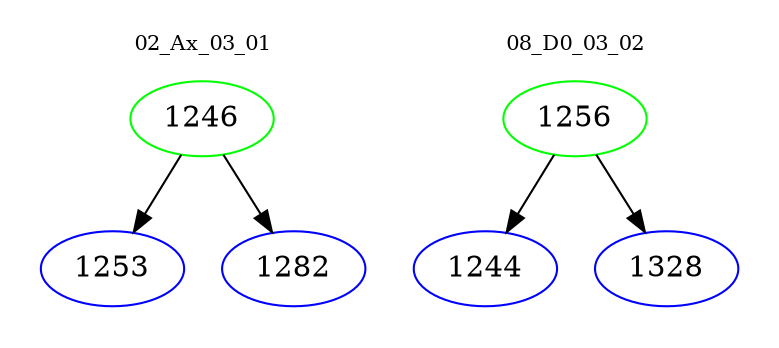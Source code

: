 digraph{
subgraph cluster_0 {
color = white
label = "02_Ax_03_01";
fontsize=10;
T0_1246 [label="1246", color="green"]
T0_1246 -> T0_1253 [color="black"]
T0_1253 [label="1253", color="blue"]
T0_1246 -> T0_1282 [color="black"]
T0_1282 [label="1282", color="blue"]
}
subgraph cluster_1 {
color = white
label = "08_D0_03_02";
fontsize=10;
T1_1256 [label="1256", color="green"]
T1_1256 -> T1_1244 [color="black"]
T1_1244 [label="1244", color="blue"]
T1_1256 -> T1_1328 [color="black"]
T1_1328 [label="1328", color="blue"]
}
}
